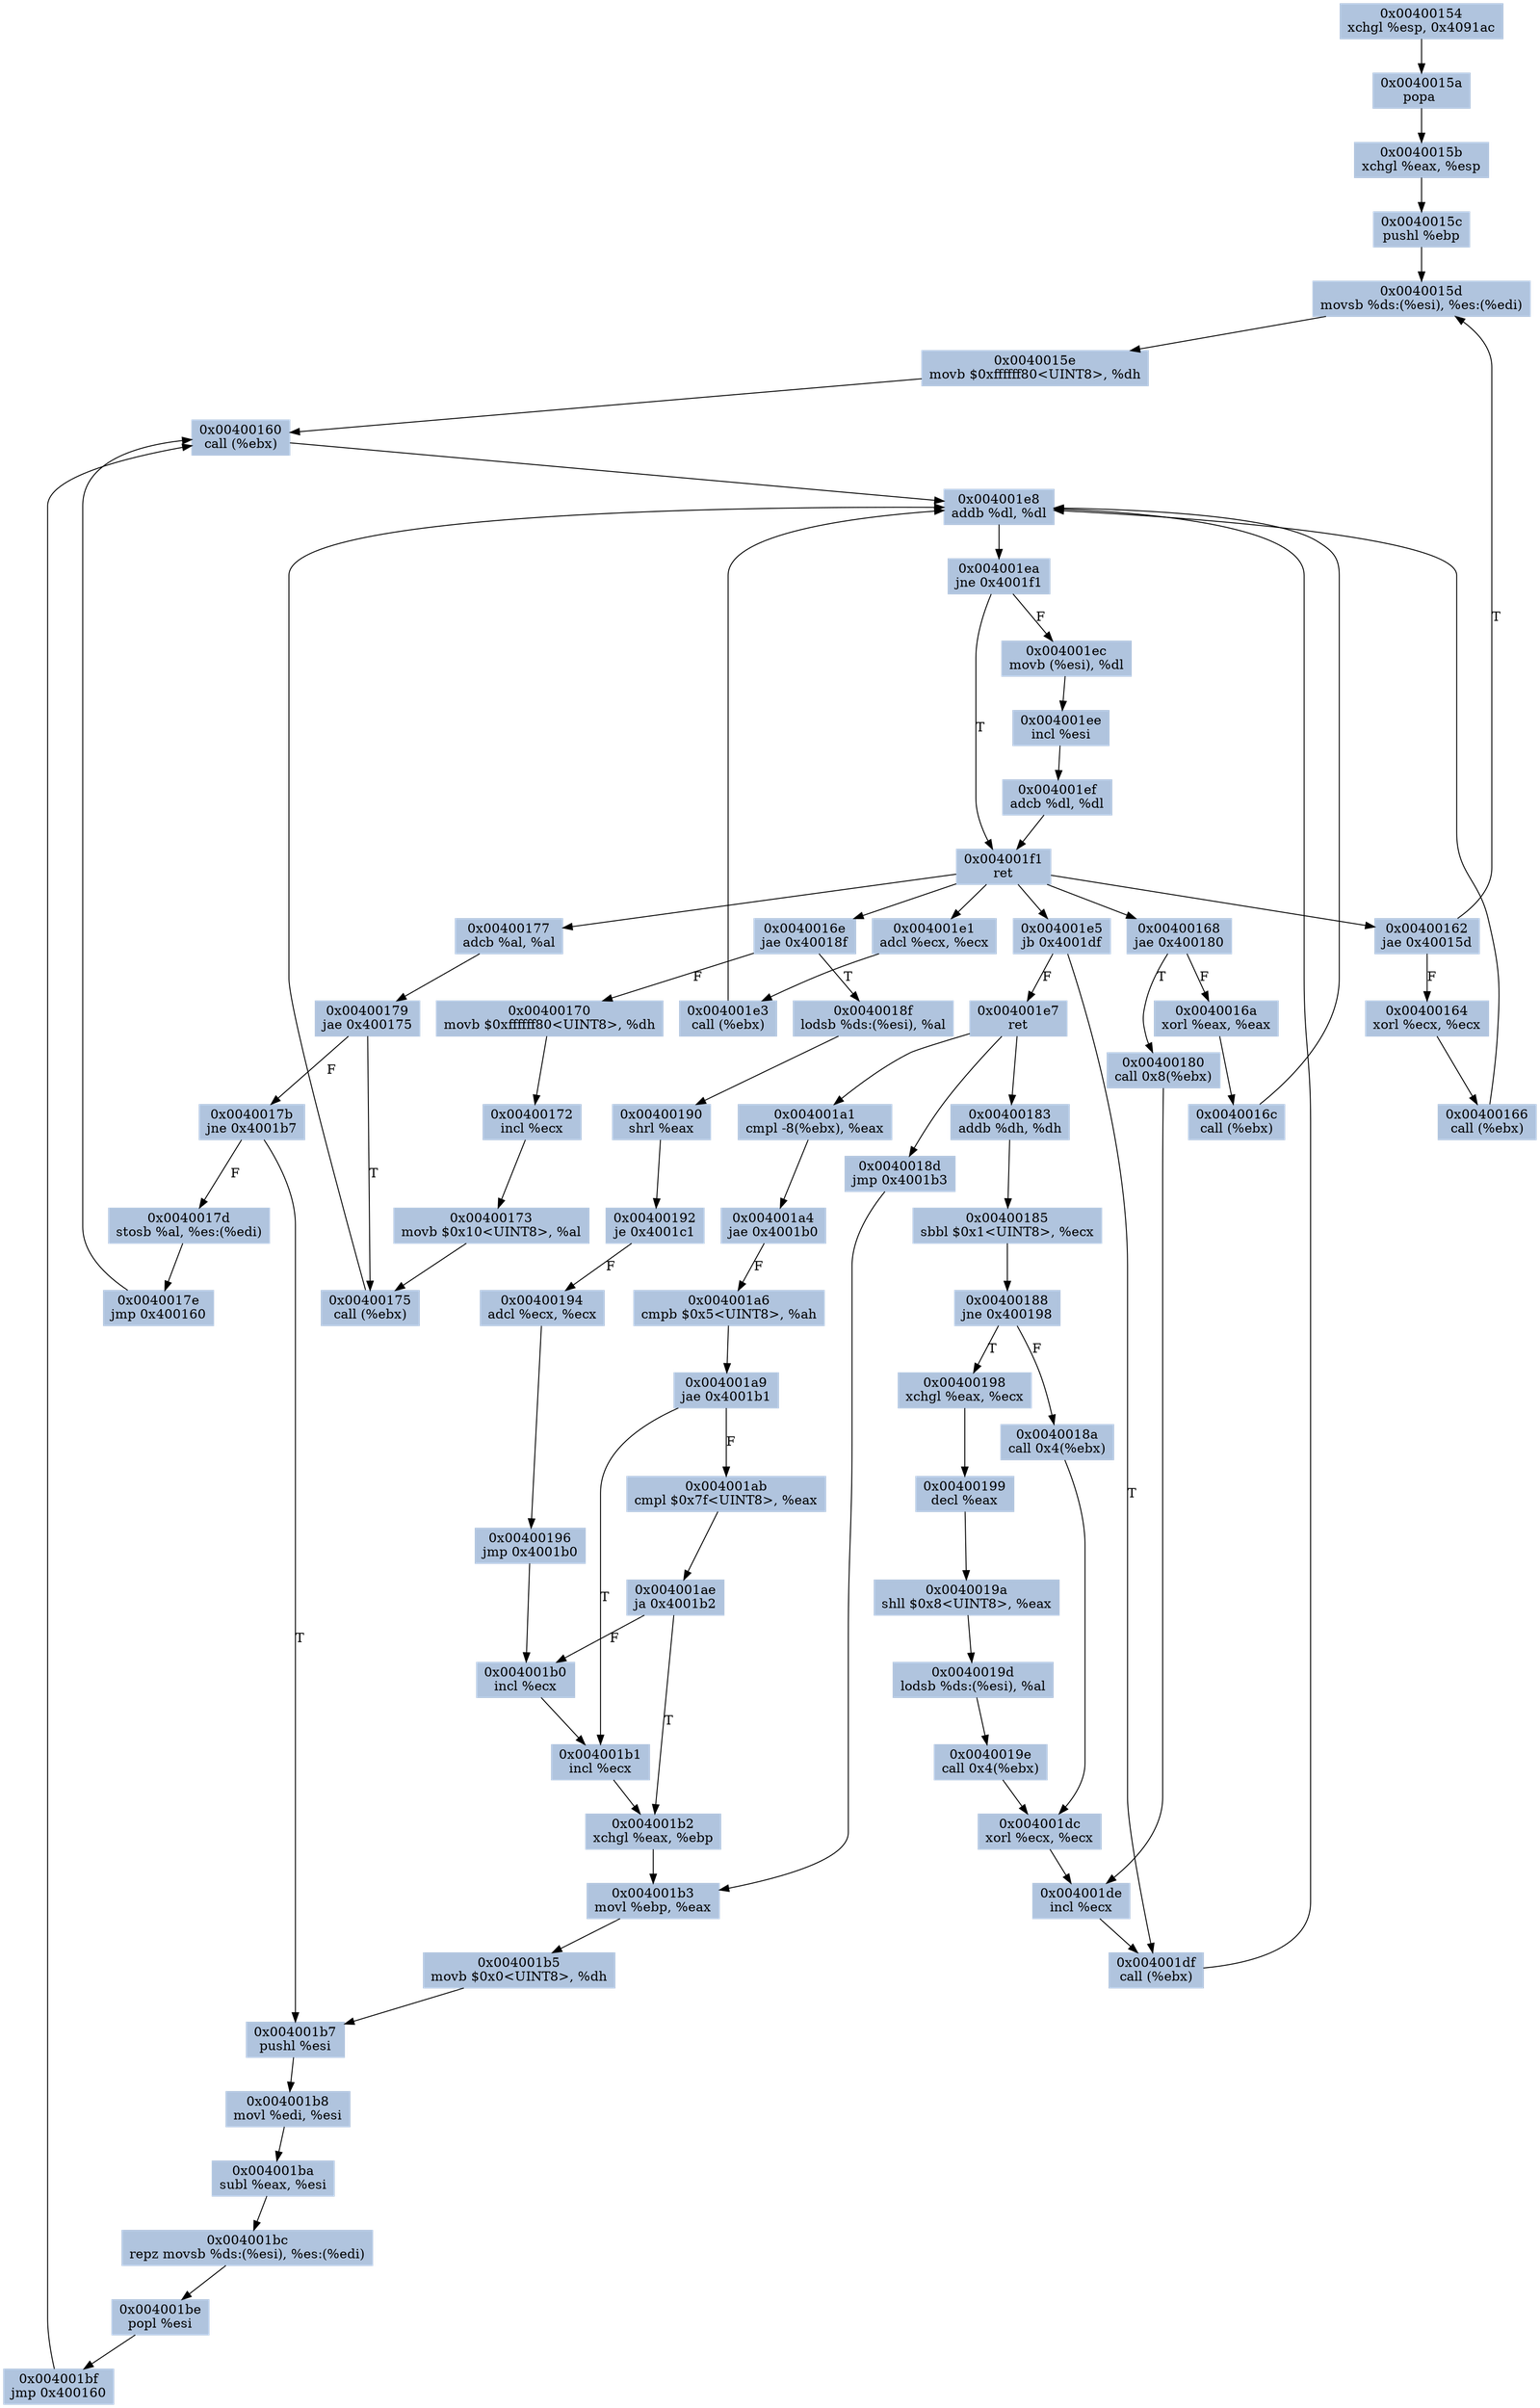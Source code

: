 digraph G {
node[shape=rectangle,style=filled,fillcolor=lightsteelblue,color=lightsteelblue]
bgcolor="transparent"
a0x00400154xchgl_esp_0x4091ac[label="0x00400154\nxchgl %esp, 0x4091ac"];
a0x0040015apopa_[label="0x0040015a\npopa "];
a0x0040015bxchgl_eax_esp[label="0x0040015b\nxchgl %eax, %esp"];
a0x0040015cpushl_ebp[label="0x0040015c\npushl %ebp"];
a0x0040015dmovsb_ds_esi__es_edi_[label="0x0040015d\nmovsb %ds:(%esi), %es:(%edi)"];
a0x0040015emovb_0xffffff80UINT8_dh[label="0x0040015e\nmovb $0xffffff80<UINT8>, %dh"];
a0x00400160call_ebx_[label="0x00400160\ncall (%ebx)"];
a0x004001e8addb_dl_dl[label="0x004001e8\naddb %dl, %dl"];
a0x004001eajne_0x4001f1[label="0x004001ea\njne 0x4001f1"];
a0x004001ecmovb_esi__dl[label="0x004001ec\nmovb (%esi), %dl"];
a0x004001eeincl_esi[label="0x004001ee\nincl %esi"];
a0x004001efadcb_dl_dl[label="0x004001ef\nadcb %dl, %dl"];
a0x004001f1ret[label="0x004001f1\nret"];
a0x00400162jae_0x40015d[label="0x00400162\njae 0x40015d"];
a0x00400164xorl_ecx_ecx[label="0x00400164\nxorl %ecx, %ecx"];
a0x00400166call_ebx_[label="0x00400166\ncall (%ebx)"];
a0x00400168jae_0x400180[label="0x00400168\njae 0x400180"];
a0x0040016axorl_eax_eax[label="0x0040016a\nxorl %eax, %eax"];
a0x0040016ccall_ebx_[label="0x0040016c\ncall (%ebx)"];
a0x0040016ejae_0x40018f[label="0x0040016e\njae 0x40018f"];
a0x00400170movb_0xffffff80UINT8_dh[label="0x00400170\nmovb $0xffffff80<UINT8>, %dh"];
a0x00400172incl_ecx[label="0x00400172\nincl %ecx"];
a0x00400173movb_0x10UINT8_al[label="0x00400173\nmovb $0x10<UINT8>, %al"];
a0x00400175call_ebx_[label="0x00400175\ncall (%ebx)"];
a0x00400177adcb_al_al[label="0x00400177\nadcb %al, %al"];
a0x00400179jae_0x400175[label="0x00400179\njae 0x400175"];
a0x0040017bjne_0x4001b7[label="0x0040017b\njne 0x4001b7"];
a0x004001b7pushl_esi[label="0x004001b7\npushl %esi"];
a0x004001b8movl_edi_esi[label="0x004001b8\nmovl %edi, %esi"];
a0x004001basubl_eax_esi[label="0x004001ba\nsubl %eax, %esi"];
a0x004001bcrepz_movsb_ds_esi__es_edi_[label="0x004001bc\nrepz movsb %ds:(%esi), %es:(%edi)"];
a0x004001bepopl_esi[label="0x004001be\npopl %esi"];
a0x004001bfjmp_0x400160[label="0x004001bf\njmp 0x400160"];
a0x0040017dstosb_al_es_edi_[label="0x0040017d\nstosb %al, %es:(%edi)"];
a0x0040017ejmp_0x400160[label="0x0040017e\njmp 0x400160"];
a0x0040018flodsb_ds_esi__al[label="0x0040018f\nlodsb %ds:(%esi), %al"];
a0x00400190shrl_eax[label="0x00400190\nshrl %eax"];
a0x00400192je_0x4001c1[label="0x00400192\nje 0x4001c1"];
a0x00400194adcl_ecx_ecx[label="0x00400194\nadcl %ecx, %ecx"];
a0x00400196jmp_0x4001b0[label="0x00400196\njmp 0x4001b0"];
a0x004001b0incl_ecx[label="0x004001b0\nincl %ecx"];
a0x004001b1incl_ecx[label="0x004001b1\nincl %ecx"];
a0x004001b2xchgl_eax_ebp[label="0x004001b2\nxchgl %eax, %ebp"];
a0x004001b3movl_ebp_eax[label="0x004001b3\nmovl %ebp, %eax"];
a0x004001b5movb_0x0UINT8_dh[label="0x004001b5\nmovb $0x0<UINT8>, %dh"];
a0x00400180call_0x8ebx_[label="0x00400180\ncall 0x8(%ebx)"];
a0x004001deincl_ecx[label="0x004001de\nincl %ecx"];
a0x004001dfcall_ebx_[label="0x004001df\ncall (%ebx)"];
a0x004001e1adcl_ecx_ecx[label="0x004001e1\nadcl %ecx, %ecx"];
a0x004001e3call_ebx_[label="0x004001e3\ncall (%ebx)"];
a0x004001e5jb_0x4001df[label="0x004001e5\njb 0x4001df"];
a0x004001e7ret[label="0x004001e7\nret"];
a0x00400183addb_dh_dh[label="0x00400183\naddb %dh, %dh"];
a0x00400185sbbl_0x1UINT8_ecx[label="0x00400185\nsbbl $0x1<UINT8>, %ecx"];
a0x00400188jne_0x400198[label="0x00400188\njne 0x400198"];
a0x00400198xchgl_eax_ecx[label="0x00400198\nxchgl %eax, %ecx"];
a0x00400199decl_eax[label="0x00400199\ndecl %eax"];
a0x0040019ashll_0x8UINT8_eax[label="0x0040019a\nshll $0x8<UINT8>, %eax"];
a0x0040019dlodsb_ds_esi__al[label="0x0040019d\nlodsb %ds:(%esi), %al"];
a0x0040019ecall_0x4ebx_[label="0x0040019e\ncall 0x4(%ebx)"];
a0x004001dcxorl_ecx_ecx[label="0x004001dc\nxorl %ecx, %ecx"];
a0x004001a1cmpl__8ebx__eax[label="0x004001a1\ncmpl -8(%ebx), %eax"];
a0x004001a4jae_0x4001b0[label="0x004001a4\njae 0x4001b0"];
a0x004001a6cmpb_0x5UINT8_ah[label="0x004001a6\ncmpb $0x5<UINT8>, %ah"];
a0x004001a9jae_0x4001b1[label="0x004001a9\njae 0x4001b1"];
a0x004001abcmpl_0x7fUINT8_eax[label="0x004001ab\ncmpl $0x7f<UINT8>, %eax"];
a0x004001aeja_0x4001b2[label="0x004001ae\nja 0x4001b2"];
a0x0040018acall_0x4ebx_[label="0x0040018a\ncall 0x4(%ebx)"];
a0x0040018djmp_0x4001b3[label="0x0040018d\njmp 0x4001b3"];
a0x00400154xchgl_esp_0x4091ac -> a0x0040015apopa_ [color="#000000"];
a0x0040015apopa_ -> a0x0040015bxchgl_eax_esp [color="#000000"];
a0x0040015bxchgl_eax_esp -> a0x0040015cpushl_ebp [color="#000000"];
a0x0040015cpushl_ebp -> a0x0040015dmovsb_ds_esi__es_edi_ [color="#000000"];
a0x0040015dmovsb_ds_esi__es_edi_ -> a0x0040015emovb_0xffffff80UINT8_dh [color="#000000"];
a0x0040015emovb_0xffffff80UINT8_dh -> a0x00400160call_ebx_ [color="#000000"];
a0x00400160call_ebx_ -> a0x004001e8addb_dl_dl [color="#000000"];
a0x004001e8addb_dl_dl -> a0x004001eajne_0x4001f1 [color="#000000"];
a0x004001eajne_0x4001f1 -> a0x004001ecmovb_esi__dl [color="#000000",label="F"];
a0x004001ecmovb_esi__dl -> a0x004001eeincl_esi [color="#000000"];
a0x004001eeincl_esi -> a0x004001efadcb_dl_dl [color="#000000"];
a0x004001efadcb_dl_dl -> a0x004001f1ret [color="#000000"];
a0x004001f1ret -> a0x00400162jae_0x40015d [color="#000000"];
a0x00400162jae_0x40015d -> a0x0040015dmovsb_ds_esi__es_edi_ [color="#000000",label="T"];
a0x004001eajne_0x4001f1 -> a0x004001f1ret [color="#000000",label="T"];
a0x00400162jae_0x40015d -> a0x00400164xorl_ecx_ecx [color="#000000",label="F"];
a0x00400164xorl_ecx_ecx -> a0x00400166call_ebx_ [color="#000000"];
a0x00400166call_ebx_ -> a0x004001e8addb_dl_dl [color="#000000"];
a0x004001f1ret -> a0x00400168jae_0x400180 [color="#000000"];
a0x00400168jae_0x400180 -> a0x0040016axorl_eax_eax [color="#000000",label="F"];
a0x0040016axorl_eax_eax -> a0x0040016ccall_ebx_ [color="#000000"];
a0x0040016ccall_ebx_ -> a0x004001e8addb_dl_dl [color="#000000"];
a0x004001f1ret -> a0x0040016ejae_0x40018f [color="#000000"];
a0x0040016ejae_0x40018f -> a0x00400170movb_0xffffff80UINT8_dh [color="#000000",label="F"];
a0x00400170movb_0xffffff80UINT8_dh -> a0x00400172incl_ecx [color="#000000"];
a0x00400172incl_ecx -> a0x00400173movb_0x10UINT8_al [color="#000000"];
a0x00400173movb_0x10UINT8_al -> a0x00400175call_ebx_ [color="#000000"];
a0x00400175call_ebx_ -> a0x004001e8addb_dl_dl [color="#000000"];
a0x004001f1ret -> a0x00400177adcb_al_al [color="#000000"];
a0x00400177adcb_al_al -> a0x00400179jae_0x400175 [color="#000000"];
a0x00400179jae_0x400175 -> a0x00400175call_ebx_ [color="#000000",label="T"];
a0x00400179jae_0x400175 -> a0x0040017bjne_0x4001b7 [color="#000000",label="F"];
a0x0040017bjne_0x4001b7 -> a0x004001b7pushl_esi [color="#000000",label="T"];
a0x004001b7pushl_esi -> a0x004001b8movl_edi_esi [color="#000000"];
a0x004001b8movl_edi_esi -> a0x004001basubl_eax_esi [color="#000000"];
a0x004001basubl_eax_esi -> a0x004001bcrepz_movsb_ds_esi__es_edi_ [color="#000000"];
a0x004001bcrepz_movsb_ds_esi__es_edi_ -> a0x004001bepopl_esi [color="#000000"];
a0x004001bepopl_esi -> a0x004001bfjmp_0x400160 [color="#000000"];
a0x004001bfjmp_0x400160 -> a0x00400160call_ebx_ [color="#000000"];
a0x0040017bjne_0x4001b7 -> a0x0040017dstosb_al_es_edi_ [color="#000000",label="F"];
a0x0040017dstosb_al_es_edi_ -> a0x0040017ejmp_0x400160 [color="#000000"];
a0x0040017ejmp_0x400160 -> a0x00400160call_ebx_ [color="#000000"];
a0x0040016ejae_0x40018f -> a0x0040018flodsb_ds_esi__al [color="#000000",label="T"];
a0x0040018flodsb_ds_esi__al -> a0x00400190shrl_eax [color="#000000"];
a0x00400190shrl_eax -> a0x00400192je_0x4001c1 [color="#000000"];
a0x00400192je_0x4001c1 -> a0x00400194adcl_ecx_ecx [color="#000000",label="F"];
a0x00400194adcl_ecx_ecx -> a0x00400196jmp_0x4001b0 [color="#000000"];
a0x00400196jmp_0x4001b0 -> a0x004001b0incl_ecx [color="#000000"];
a0x004001b0incl_ecx -> a0x004001b1incl_ecx [color="#000000"];
a0x004001b1incl_ecx -> a0x004001b2xchgl_eax_ebp [color="#000000"];
a0x004001b2xchgl_eax_ebp -> a0x004001b3movl_ebp_eax [color="#000000"];
a0x004001b3movl_ebp_eax -> a0x004001b5movb_0x0UINT8_dh [color="#000000"];
a0x004001b5movb_0x0UINT8_dh -> a0x004001b7pushl_esi [color="#000000"];
a0x00400168jae_0x400180 -> a0x00400180call_0x8ebx_ [color="#000000",label="T"];
a0x00400180call_0x8ebx_ -> a0x004001deincl_ecx [color="#000000"];
a0x004001deincl_ecx -> a0x004001dfcall_ebx_ [color="#000000"];
a0x004001dfcall_ebx_ -> a0x004001e8addb_dl_dl [color="#000000"];
a0x004001f1ret -> a0x004001e1adcl_ecx_ecx [color="#000000"];
a0x004001e1adcl_ecx_ecx -> a0x004001e3call_ebx_ [color="#000000"];
a0x004001e3call_ebx_ -> a0x004001e8addb_dl_dl [color="#000000"];
a0x004001f1ret -> a0x004001e5jb_0x4001df [color="#000000"];
a0x004001e5jb_0x4001df -> a0x004001e7ret [color="#000000",label="F"];
a0x004001e7ret -> a0x00400183addb_dh_dh [color="#000000"];
a0x00400183addb_dh_dh -> a0x00400185sbbl_0x1UINT8_ecx [color="#000000"];
a0x00400185sbbl_0x1UINT8_ecx -> a0x00400188jne_0x400198 [color="#000000"];
a0x00400188jne_0x400198 -> a0x00400198xchgl_eax_ecx [color="#000000",label="T"];
a0x00400198xchgl_eax_ecx -> a0x00400199decl_eax [color="#000000"];
a0x00400199decl_eax -> a0x0040019ashll_0x8UINT8_eax [color="#000000"];
a0x0040019ashll_0x8UINT8_eax -> a0x0040019dlodsb_ds_esi__al [color="#000000"];
a0x0040019dlodsb_ds_esi__al -> a0x0040019ecall_0x4ebx_ [color="#000000"];
a0x0040019ecall_0x4ebx_ -> a0x004001dcxorl_ecx_ecx [color="#000000"];
a0x004001dcxorl_ecx_ecx -> a0x004001deincl_ecx [color="#000000"];
a0x004001e5jb_0x4001df -> a0x004001dfcall_ebx_ [color="#000000",label="T"];
a0x004001e7ret -> a0x004001a1cmpl__8ebx__eax [color="#000000"];
a0x004001a1cmpl__8ebx__eax -> a0x004001a4jae_0x4001b0 [color="#000000"];
a0x004001a4jae_0x4001b0 -> a0x004001a6cmpb_0x5UINT8_ah [color="#000000",label="F"];
a0x004001a6cmpb_0x5UINT8_ah -> a0x004001a9jae_0x4001b1 [color="#000000"];
a0x004001a9jae_0x4001b1 -> a0x004001abcmpl_0x7fUINT8_eax [color="#000000",label="F"];
a0x004001abcmpl_0x7fUINT8_eax -> a0x004001aeja_0x4001b2 [color="#000000"];
a0x004001aeja_0x4001b2 -> a0x004001b0incl_ecx [color="#000000",label="F"];
a0x00400188jne_0x400198 -> a0x0040018acall_0x4ebx_ [color="#000000",label="F"];
a0x0040018acall_0x4ebx_ -> a0x004001dcxorl_ecx_ecx [color="#000000"];
a0x004001e7ret -> a0x0040018djmp_0x4001b3 [color="#000000"];
a0x0040018djmp_0x4001b3 -> a0x004001b3movl_ebp_eax [color="#000000"];
a0x004001aeja_0x4001b2 -> a0x004001b2xchgl_eax_ebp [color="#000000",label="T"];
a0x004001a9jae_0x4001b1 -> a0x004001b1incl_ecx [color="#000000",label="T"];
}
